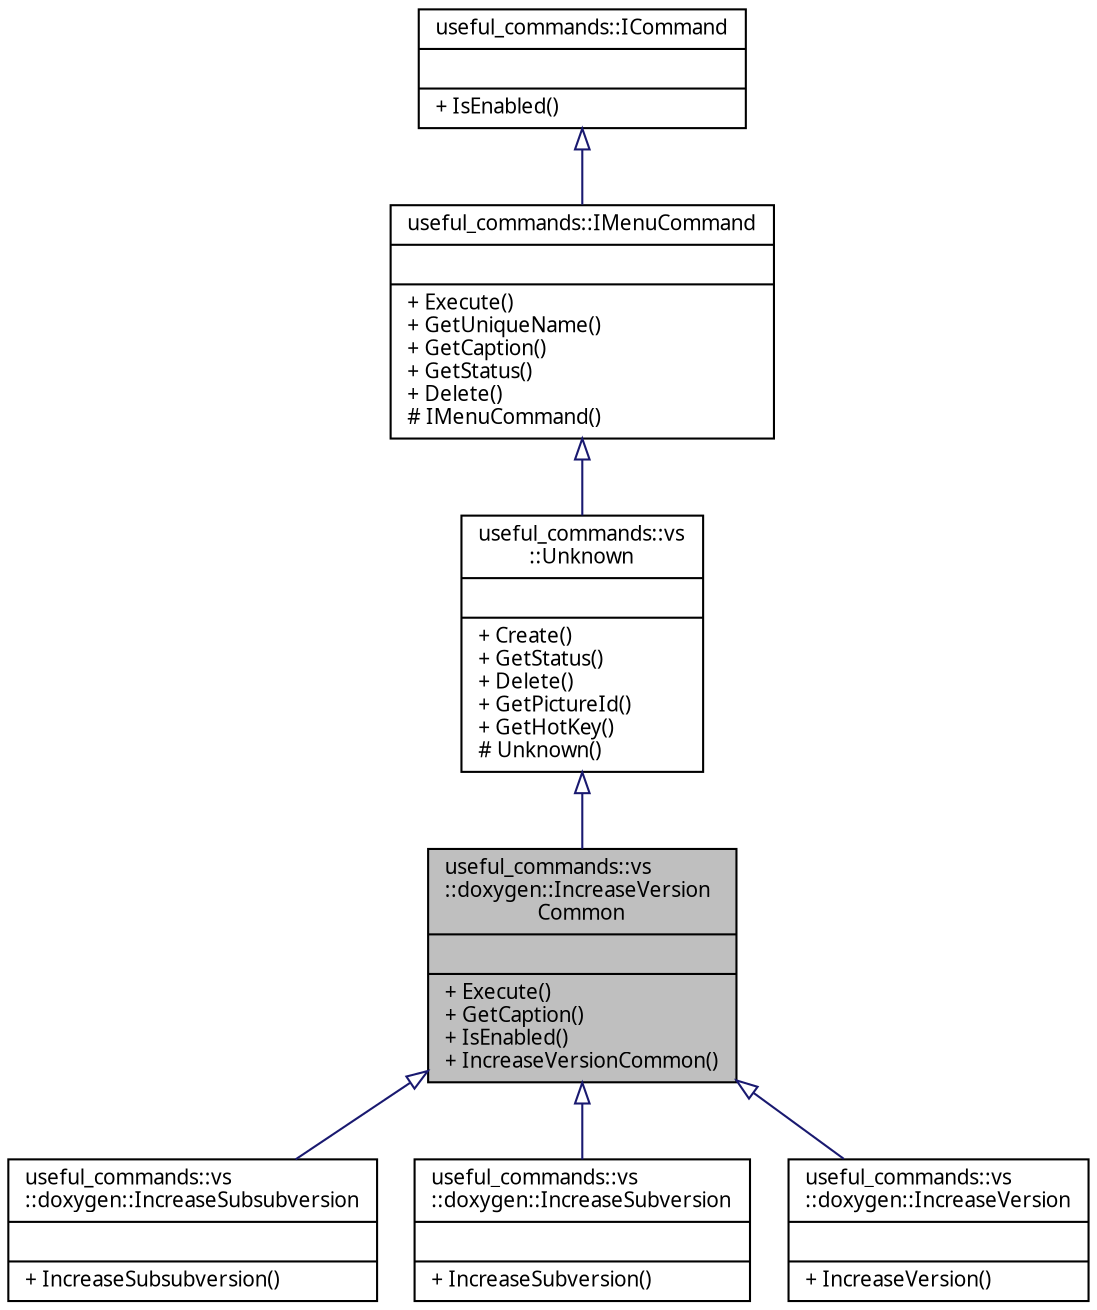 digraph "useful_commands::vs::doxygen::IncreaseVersionCommon"
{
 // INTERACTIVE_SVG=YES
  edge [fontname="Verdana",fontsize="10",labelfontname="Verdana",labelfontsize="10"];
  node [fontname="Verdana",fontsize="10",shape=record];
  Node1 [label="{useful_commands::vs\l::doxygen::IncreaseVersion\lCommon\n||+ Execute()\l+ GetCaption()\l+ IsEnabled()\l+ IncreaseVersionCommon()\l}",height=0.2,width=0.4,color="black", fillcolor="grey75", style="filled", fontcolor="black"];
  Node2 -> Node1 [dir="back",color="midnightblue",fontsize="10",style="solid",arrowtail="onormal",fontname="Verdana"];
  Node2 [label="{useful_commands::vs\l::Unknown\n||+ Create()\l+ GetStatus()\l+ Delete()\l+ GetPictureId()\l+ GetHotKey()\l# Unknown()\l}",height=0.2,width=0.4,color="black", fillcolor="white", style="filled",URL="$classuseful__commands_1_1vs_1_1_unknown.html",tooltip="Класс входит в Проект UsefulCommands   Базовый класс команд, которые будут выполняться в VisualStudio..."];
  Node3 -> Node2 [dir="back",color="midnightblue",fontsize="10",style="solid",arrowtail="onormal",fontname="Verdana"];
  Node3 [label="{useful_commands::IMenuCommand\n||+ Execute()\l+ GetUniqueName()\l+ GetCaption()\l+ GetStatus()\l+ Delete()\l# IMenuCommand()\l}",height=0.2,width=0.4,color="black", fillcolor="white", style="filled",URL="$classuseful__commands_1_1_i_menu_command.html",tooltip="Класс входит в Проект UsefulCommands   Базовый класс всех команд, которые будут исполнятся при выборе..."];
  Node4 -> Node3 [dir="back",color="midnightblue",fontsize="10",style="solid",arrowtail="onormal",fontname="Verdana"];
  Node4 [label="{useful_commands::ICommand\n||+ IsEnabled()\l}",height=0.2,width=0.4,color="black", fillcolor="white", style="filled",URL="$classuseful__commands_1_1_i_command.html",tooltip="Класс входит в Проект UsefulCommands   Базовый класс всех команд раздела. "];
  Node1 -> Node5 [dir="back",color="midnightblue",fontsize="10",style="solid",arrowtail="onormal",fontname="Verdana"];
  Node5 [label="{useful_commands::vs\l::doxygen::IncreaseSubsubversion\n||+ IncreaseSubsubversion()\l}",height=0.2,width=0.4,color="black", fillcolor="white", style="filled",URL="$classuseful__commands_1_1vs_1_1doxygen_1_1_increase_subsubversion.html",tooltip="Класс входит в Проект UsefulCommands   Класс увеличения сладшего номера версии в описании класса..."];
  Node1 -> Node6 [dir="back",color="midnightblue",fontsize="10",style="solid",arrowtail="onormal",fontname="Verdana"];
  Node6 [label="{useful_commands::vs\l::doxygen::IncreaseSubversion\n||+ IncreaseSubversion()\l}",height=0.2,width=0.4,color="black", fillcolor="white", style="filled",URL="$classuseful__commands_1_1vs_1_1doxygen_1_1_increase_subversion.html",tooltip="Класс входит в Проект UsefulCommands   Класс команды увеличения номера подверсии в описании класса..."];
  Node1 -> Node7 [dir="back",color="midnightblue",fontsize="10",style="solid",arrowtail="onormal",fontname="Verdana"];
  Node7 [label="{useful_commands::vs\l::doxygen::IncreaseVersion\n||+ IncreaseVersion()\l}",height=0.2,width=0.4,color="black", fillcolor="white", style="filled",URL="$classuseful__commands_1_1vs_1_1doxygen_1_1_increase_version.html",tooltip="Класс входит в Проект UsefulCommands   Класс команды увеличения номера версии класса. "];
}
